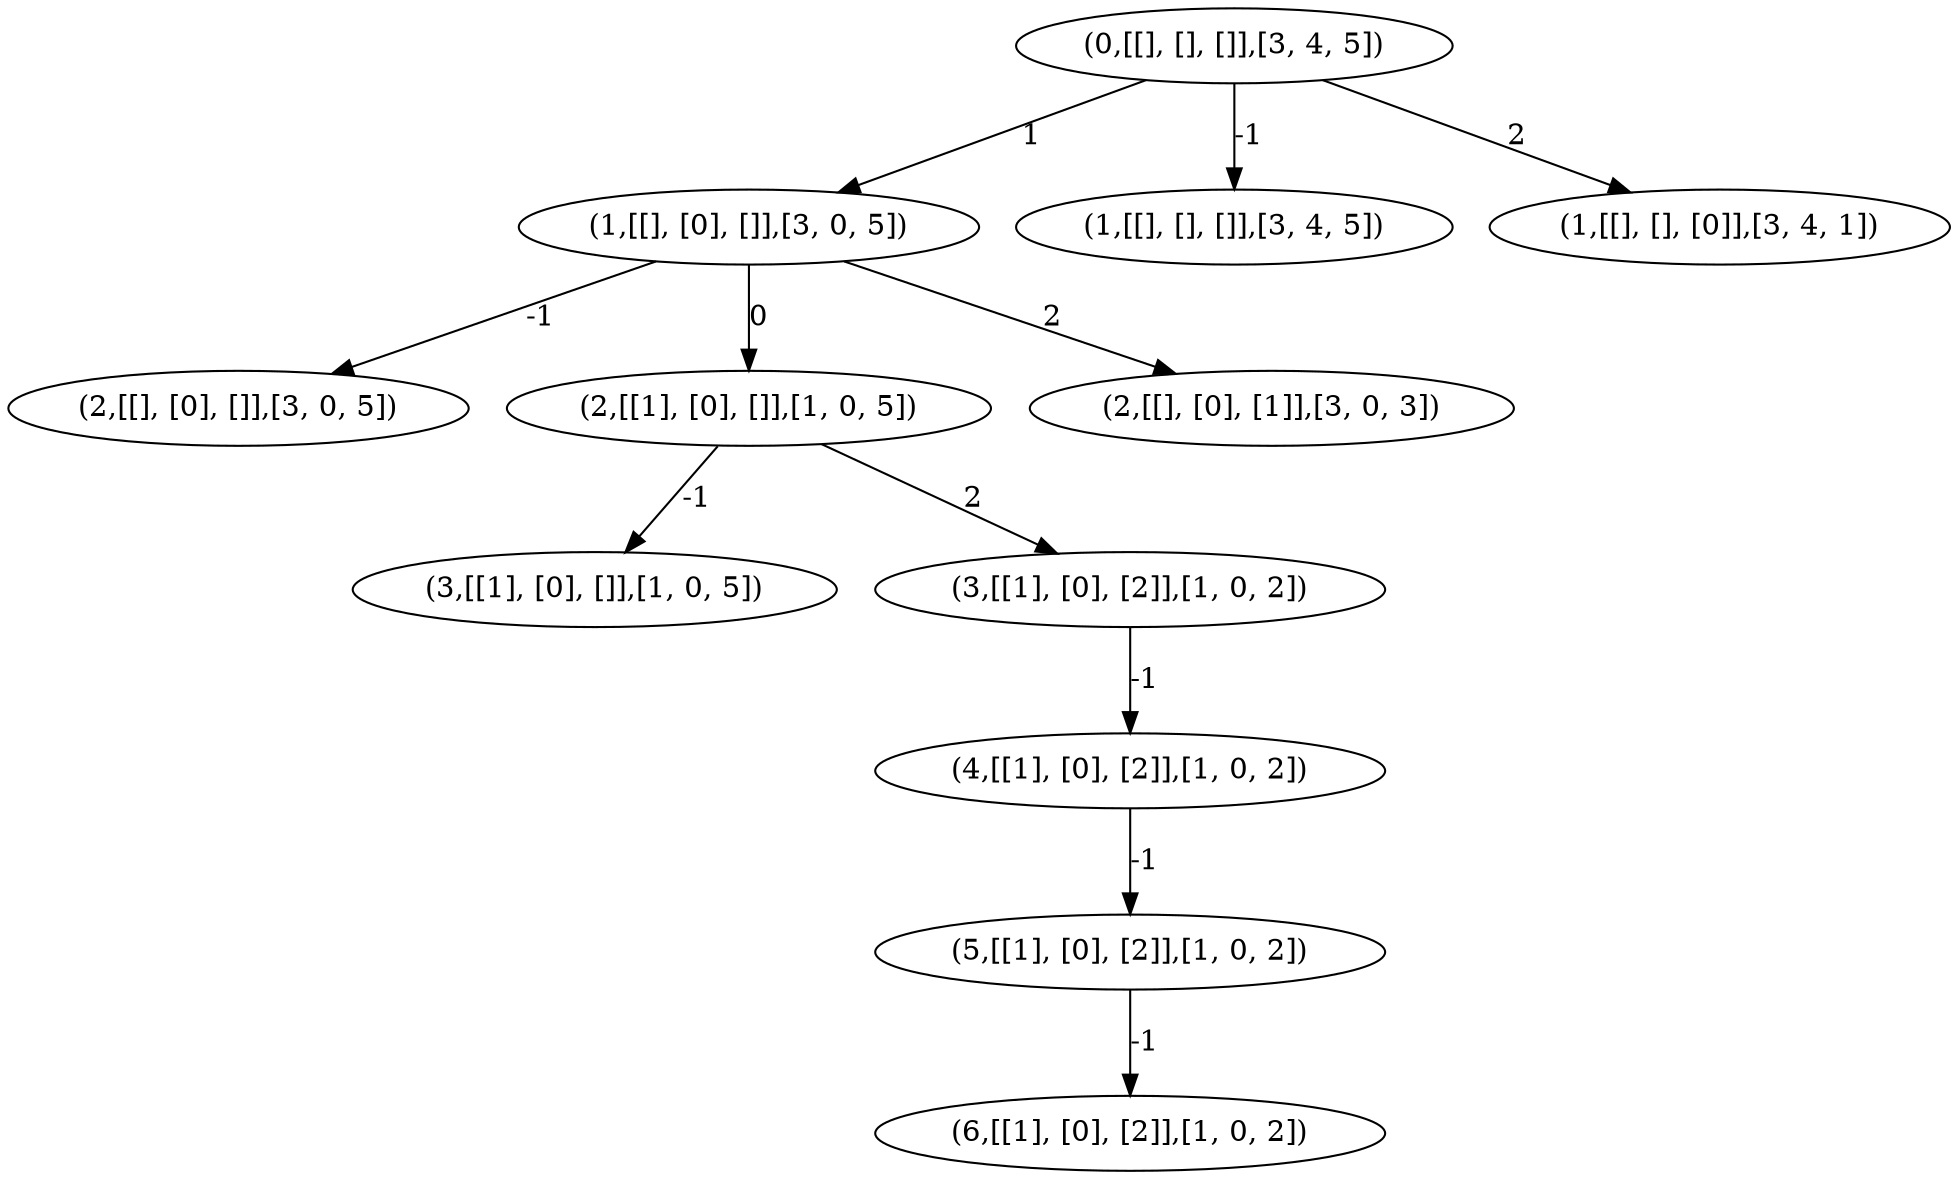 strict digraph G {
  1 [ label="(2,[[], [0], []],[3, 0, 5])" ];
  2 [ label="(1,[[], [0], []],[3, 0, 5])" ];
  3 [ label="(3,[[1], [0], []],[1, 0, 5])" ];
  4 [ label="(2,[[1], [0], []],[1, 0, 5])" ];
  5 [ label="(2,[[], [0], [1]],[3, 0, 3])" ];
  6 [ label="(6,[[1], [0], [2]],[1, 0, 2])" ];
  7 [ label="(0,[[], [], []],[3, 4, 5])" ];
  8 [ label="(5,[[1], [0], [2]],[1, 0, 2])" ];
  9 [ label="(1,[[], [], []],[3, 4, 5])" ];
  10 [ label="(4,[[1], [0], [2]],[1, 0, 2])" ];
  11 [ label="(3,[[1], [0], [2]],[1, 0, 2])" ];
  12 [ label="(1,[[], [], [0]],[3, 4, 1])" ];
  2 -> 1 [ label="-1" ];
  7 -> 2 [ label="1" ];
  4 -> 3 [ label="-1" ];
  2 -> 4 [ label="0" ];
  2 -> 5 [ label="2" ];
  8 -> 6 [ label="-1" ];
  10 -> 8 [ label="-1" ];
  7 -> 9 [ label="-1" ];
  11 -> 10 [ label="-1" ];
  4 -> 11 [ label="2" ];
  7 -> 12 [ label="2" ];
}

